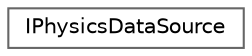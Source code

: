 digraph "Graphical Class Hierarchy"
{
 // INTERACTIVE_SVG=YES
 // LATEX_PDF_SIZE
  bgcolor="transparent";
  edge [fontname=Helvetica,fontsize=10,labelfontname=Helvetica,labelfontsize=10];
  node [fontname=Helvetica,fontsize=10,shape=box,height=0.2,width=0.4];
  rankdir="LR";
  Node0 [id="Node000000",label="IPhysicsDataSource",height=0.2,width=0.4,color="grey40", fillcolor="white", style="filled",URL="$dd/d2e/classIPhysicsDataSource.html",tooltip="IPhysicsDataSource is a ToolTarget Interface that provides read/write access to physics-related data ..."];
}
